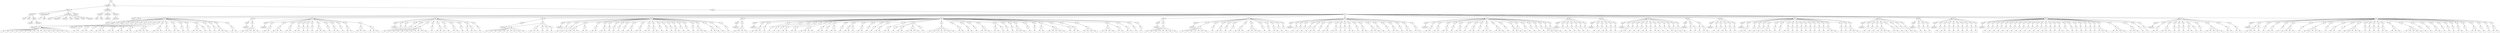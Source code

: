 digraph Tree {
	"t0" [label = "TEI"];
	"t1" [label = "teiHeader"];
	"t2" [label = "fileDesc"];
	"t3" [label = "titleStmt"];
	"t4" [label = "title"];
	"t5" [label = "title"];
	"t6" [label = "author"];
	"t7" [label = "surname"];
	"t8" [label = "forename"];
	"t9" [label = "publicationStmt"];
	"t10" [label = "p"];
	"t11" [label = "idno"];
	"t12" [label = "sourceDesc"];
	"t13" [label = "genre"];
	"t14" [label = "inspiration"];
	"t15" [label = "structure"];
	"t16" [label = "type"];
	"t17" [label = "periode"];
	"t18" [label = "taille"];
	"t19" [label = "permalien"];
	"t20" [label = "edStmt"];
	"t21" [label = "profileDesc"];
	"t22" [label = "creation"];
	"t23" [label = "date"];
	"t24" [label = "date"];
	"t25" [label = "langUsage"];
	"t26" [label = "language"];
	"t27" [label = "textClass"];
	"t28" [label = "keywords"];
	"t29" [label = "term"];
	"t30" [label = "text"];
	"t31" [label = "body"];
	"t32" [label = "div1"];
	"t33" [label = "head"];
	"t34" [label = "div2"];
	"t35" [label = "head"];
	"t36" [label = "listPerson"];
	"t37" [label = "sp"];
	"t38" [label = "p"];
	"t39" [label = "s"];
	"t40" [label = "s"];
	"t41" [label = "s"];
	"t42" [label = "s"];
	"t43" [label = "s"];
	"t44" [label = "s"];
	"t45" [label = "s"];
	"t46" [label = "s"];
	"t47" [label = "s"];
	"t48" [label = "s"];
	"t49" [label = "s"];
	"t50" [label = "s"];
	"t51" [label = "s"];
	"t52" [label = "s"];
	"t53" [label = "s"];
	"t54" [label = "s"];
	"t55" [label = "div2"];
	"t56" [label = "head"];
	"t57" [label = "listPerson"];
	"t58" [label = "sp"];
	"t59" [label = "p"];
	"t60" [label = "s"];
	"t61" [label = "s"];
	"t62" [label = "sp"];
	"t63" [label = "p"];
	"t64" [label = "s"];
	"t65" [label = "s"];
	"t66" [label = "sp"];
	"t67" [label = "p"];
	"t68" [label = "s"];
	"t69" [label = "sp"];
	"t70" [label = "p"];
	"t71" [label = "s"];
	"t72" [label = "s"];
	"t73" [label = "s"];
	"t74" [label = "sp"];
	"t75" [label = "p"];
	"t76" [label = "s"];
	"t77" [label = "s"];
	"t78" [label = "sp"];
	"t79" [label = "p"];
	"t80" [label = "s"];
	"t81" [label = "s"];
	"t82" [label = "sp"];
	"t83" [label = "p"];
	"t84" [label = "s"];
	"t85" [label = "s"];
	"t86" [label = "sp"];
	"t87" [label = "p"];
	"t88" [label = "s"];
	"t89" [label = "s"];
	"t90" [label = "s"];
	"t91" [label = "s"];
	"t92" [label = "sp"];
	"t93" [label = "p"];
	"t94" [label = "s"];
	"t95" [label = "s"];
	"t96" [label = "s"];
	"t97" [label = "sp"];
	"t98" [label = "p"];
	"t99" [label = "s"];
	"t100" [label = "s"];
	"t101" [label = "sp"];
	"t102" [label = "p"];
	"t103" [label = "s"];
	"t104" [label = "s"];
	"t105" [label = "sp"];
	"t106" [label = "p"];
	"t107" [label = "s"];
	"t108" [label = "sp"];
	"t109" [label = "p"];
	"t110" [label = "s"];
	"t111" [label = "sp"];
	"t112" [label = "p"];
	"t113" [label = "s"];
	"t114" [label = "s"];
	"t115" [label = "s"];
	"t116" [label = "p"];
	"t117" [label = "s"];
	"t118" [label = "sp"];
	"t119" [label = "p"];
	"t120" [label = "s"];
	"t121" [label = "sp"];
	"t122" [label = "p"];
	"t123" [label = "s"];
	"t124" [label = "sp"];
	"t125" [label = "p"];
	"t126" [label = "s"];
	"t127" [label = "s"];
	"t128" [label = "s"];
	"t129" [label = "sp"];
	"t130" [label = "p"];
	"t131" [label = "s"];
	"t132" [label = "s"];
	"t133" [label = "div2"];
	"t134" [label = "head"];
	"t135" [label = "listPerson"];
	"t136" [label = "sp"];
	"t137" [label = "p"];
	"t138" [label = "s"];
	"t139" [label = "s"];
	"t140" [label = "s"];
	"t141" [label = "s"];
	"t142" [label = "s"];
	"t143" [label = "div2"];
	"t144" [label = "head"];
	"t145" [label = "listPerson"];
	"t146" [label = "sp"];
	"t147" [label = "p"];
	"t148" [label = "s"];
	"t149" [label = "s"];
	"t150" [label = "sp"];
	"t151" [label = "p"];
	"t152" [label = "s"];
	"t153" [label = "s"];
	"t154" [label = "s"];
	"t155" [label = "sp"];
	"t156" [label = "p"];
	"t157" [label = "s"];
	"t158" [label = "s"];
	"t159" [label = "sp"];
	"t160" [label = "p"];
	"t161" [label = "s"];
	"t162" [label = "s"];
	"t163" [label = "sp"];
	"t164" [label = "p"];
	"t165" [label = "s"];
	"t166" [label = "sp"];
	"t167" [label = "p"];
	"t168" [label = "s"];
	"t169" [label = "sp"];
	"t170" [label = "p"];
	"t171" [label = "s"];
	"t172" [label = "sp"];
	"t173" [label = "p"];
	"t174" [label = "s"];
	"t175" [label = "s"];
	"t176" [label = "s"];
	"t177" [label = "sp"];
	"t178" [label = "p"];
	"t179" [label = "s"];
	"t180" [label = "sp"];
	"t181" [label = "p"];
	"t182" [label = "s"];
	"t183" [label = "s"];
	"t184" [label = "sp"];
	"t185" [label = "p"];
	"t186" [label = "s"];
	"t187" [label = "sp"];
	"t188" [label = "p"];
	"t189" [label = "s"];
	"t190" [label = "s"];
	"t191" [label = "sp"];
	"t192" [label = "p"];
	"t193" [label = "s"];
	"t194" [label = "s"];
	"t195" [label = "s"];
	"t196" [label = "p"];
	"t197" [label = "s"];
	"t198" [label = "s"];
	"t199" [label = "s"];
	"t200" [label = "div2"];
	"t201" [label = "head"];
	"t202" [label = "listPerson"];
	"t203" [label = "sp"];
	"t204" [label = "p"];
	"t205" [label = "s"];
	"t206" [label = "sp"];
	"t207" [label = "p"];
	"t208" [label = "s"];
	"t209" [label = "sp"];
	"t210" [label = "p"];
	"t211" [label = "s"];
	"t212" [label = "sp"];
	"t213" [label = "p"];
	"t214" [label = "s"];
	"t215" [label = "sp"];
	"t216" [label = "p"];
	"t217" [label = "s"];
	"t218" [label = "s"];
	"t219" [label = "s"];
	"t220" [label = "s"];
	"t221" [label = "s"];
	"t222" [label = "s"];
	"t223" [label = "s"];
	"t224" [label = "sp"];
	"t225" [label = "p"];
	"t226" [label = "s"];
	"t227" [label = "sp"];
	"t228" [label = "p"];
	"t229" [label = "s"];
	"t230" [label = "s"];
	"t231" [label = "s"];
	"t232" [label = "sp"];
	"t233" [label = "p"];
	"t234" [label = "s"];
	"t235" [label = "sp"];
	"t236" [label = "p"];
	"t237" [label = "s"];
	"t238" [label = "s"];
	"t239" [label = "sp"];
	"t240" [label = "p"];
	"t241" [label = "s"];
	"t242" [label = "sp"];
	"t243" [label = "p"];
	"t244" [label = "s"];
	"t245" [label = "p"];
	"t246" [label = "s"];
	"t247" [label = "s"];
	"t248" [label = "sp"];
	"t249" [label = "p"];
	"t250" [label = "s"];
	"t251" [label = "div2"];
	"t252" [label = "head"];
	"t253" [label = "listPerson"];
	"t254" [label = "sp"];
	"t255" [label = "p"];
	"t256" [label = "s"];
	"t257" [label = "s"];
	"t258" [label = "s"];
	"t259" [label = "s"];
	"t260" [label = "s"];
	"t261" [label = "s"];
	"t262" [label = "s"];
	"t263" [label = "s"];
	"t264" [label = "s"];
	"t265" [label = "s"];
	"t266" [label = "p"];
	"t267" [label = "s"];
	"t268" [label = "s"];
	"t269" [label = "s"];
	"t270" [label = "p"];
	"t271" [label = "s"];
	"t272" [label = "p"];
	"t273" [label = "s"];
	"t274" [label = "p"];
	"t275" [label = "s"];
	"t276" [label = "div2"];
	"t277" [label = "head"];
	"t278" [label = "listPerson"];
	"t279" [label = "sp"];
	"t280" [label = "p"];
	"t281" [label = "s"];
	"t282" [label = "sp"];
	"t283" [label = "p"];
	"t284" [label = "s"];
	"t285" [label = "sp"];
	"t286" [label = "p"];
	"t287" [label = "s"];
	"t288" [label = "s"];
	"t289" [label = "s"];
	"t290" [label = "s"];
	"t291" [label = "p"];
	"t292" [label = "s"];
	"t293" [label = "s"];
	"t294" [label = "sp"];
	"t295" [label = "p"];
	"t296" [label = "s"];
	"t297" [label = "s"];
	"t298" [label = "sp"];
	"t299" [label = "p"];
	"t300" [label = "s"];
	"t301" [label = "s"];
	"t302" [label = "sp"];
	"t303" [label = "p"];
	"t304" [label = "s"];
	"t305" [label = "sp"];
	"t306" [label = "p"];
	"t307" [label = "s"];
	"t308" [label = "sp"];
	"t309" [label = "p"];
	"t310" [label = "s"];
	"t311" [label = "sp"];
	"t312" [label = "p"];
	"t313" [label = "s"];
	"t314" [label = "sp"];
	"t315" [label = "p"];
	"t316" [label = "s"];
	"t317" [label = "s"];
	"t318" [label = "sp"];
	"t319" [label = "p"];
	"t320" [label = "s"];
	"t321" [label = "s"];
	"t322" [label = "sp"];
	"t323" [label = "p"];
	"t324" [label = "s"];
	"t325" [label = "s"];
	"t326" [label = "sp"];
	"t327" [label = "p"];
	"t328" [label = "s"];
	"t329" [label = "s"];
	"t330" [label = "sp"];
	"t331" [label = "p"];
	"t332" [label = "s"];
	"t333" [label = "sp"];
	"t334" [label = "p"];
	"t335" [label = "s"];
	"t336" [label = "sp"];
	"t337" [label = "p"];
	"t338" [label = "s"];
	"t339" [label = "sp"];
	"t340" [label = "p"];
	"t341" [label = "s"];
	"t342" [label = "s"];
	"t343" [label = "sp"];
	"t344" [label = "p"];
	"t345" [label = "s"];
	"t346" [label = "sp"];
	"t347" [label = "p"];
	"t348" [label = "s"];
	"t349" [label = "sp"];
	"t350" [label = "p"];
	"t351" [label = "s"];
	"t352" [label = "sp"];
	"t353" [label = "p"];
	"t354" [label = "s"];
	"t355" [label = "s"];
	"t356" [label = "s"];
	"t357" [label = "sp"];
	"t358" [label = "p"];
	"t359" [label = "s"];
	"t360" [label = "s"];
	"t361" [label = "s"];
	"t362" [label = "sp"];
	"t363" [label = "p"];
	"t364" [label = "s"];
	"t365" [label = "sp"];
	"t366" [label = "p"];
	"t367" [label = "s"];
	"t368" [label = "div2"];
	"t369" [label = "head"];
	"t370" [label = "listPerson"];
	"t371" [label = "sp"];
	"t372" [label = "p"];
	"t373" [label = "s"];
	"t374" [label = "s"];
	"t375" [label = "s"];
	"t376" [label = "s"];
	"t377" [label = "div2"];
	"t378" [label = "head"];
	"t379" [label = "listPerson"];
	"t380" [label = "sp"];
	"t381" [label = "p"];
	"t382" [label = "s"];
	"t383" [label = "s"];
	"t384" [label = "s"];
	"t385" [label = "sp"];
	"t386" [label = "p"];
	"t387" [label = "s"];
	"t388" [label = "sp"];
	"t389" [label = "p"];
	"t390" [label = "s"];
	"t391" [label = "sp"];
	"t392" [label = "p"];
	"t393" [label = "s"];
	"t394" [label = "sp"];
	"t395" [label = "p"];
	"t396" [label = "s"];
	"t397" [label = "sp"];
	"t398" [label = "p"];
	"t399" [label = "s"];
	"t400" [label = "s"];
	"t401" [label = "sp"];
	"t402" [label = "p"];
	"t403" [label = "s"];
	"t404" [label = "s"];
	"t405" [label = "sp"];
	"t406" [label = "p"];
	"t407" [label = "s"];
	"t408" [label = "s"];
	"t409" [label = "s"];
	"t410" [label = "s"];
	"t411" [label = "sp"];
	"t412" [label = "p"];
	"t413" [label = "s"];
	"t414" [label = "s"];
	"t415" [label = "sp"];
	"t416" [label = "p"];
	"t417" [label = "s"];
	"t418" [label = "p"];
	"t419" [label = "s"];
	"t420" [label = "s"];
	"t421" [label = "sp"];
	"t422" [label = "p"];
	"t423" [label = "s"];
	"t424" [label = "sp"];
	"t425" [label = "p"];
	"t426" [label = "s"];
	"t427" [label = "s"];
	"t428" [label = "p"];
	"t429" [label = "s"];
	"t430" [label = "sp"];
	"t431" [label = "p"];
	"t432" [label = "s"];
	"t433" [label = "s"];
	"t434" [label = "sp"];
	"t435" [label = "p"];
	"t436" [label = "s"];
	"t437" [label = "sp"];
	"t438" [label = "p"];
	"t439" [label = "s"];
	"t440" [label = "sp"];
	"t441" [label = "p"];
	"t442" [label = "s"];
	"t443" [label = "s"];
	"t444" [label = "sp"];
	"t445" [label = "p"];
	"t446" [label = "s"];
	"t447" [label = "s"];
	"t448" [label = "sp"];
	"t449" [label = "p"];
	"t450" [label = "s"];
	"t451" [label = "p"];
	"t452" [label = "s"];
	"t453" [label = "s"];
	"t454" [label = "p"];
	"t455" [label = "s"];
	"t456" [label = "s"];
	"t457" [label = "s"];
	"t458" [label = "s"];
	"t459" [label = "p"];
	"t460" [label = "s"];
	"t461" [label = "sp"];
	"t462" [label = "p"];
	"t463" [label = "s"];
	"t464" [label = "s"];
	"t465" [label = "s"];
	"t466" [label = "s"];
	"t467" [label = "s"];
	"t468" [label = "s"];
	"t469" [label = "s"];
	"t470" [label = "sp"];
	"t471" [label = "p"];
	"t472" [label = "s"];
	"t473" [label = "s"];
	"t474" [label = "sp"];
	"t475" [label = "p"];
	"t476" [label = "s"];
	"t477" [label = "s"];
	"t478" [label = "sp"];
	"t479" [label = "p"];
	"t480" [label = "s"];
	"t481" [label = "sp"];
	"t482" [label = "p"];
	"t483" [label = "s"];
	"t484" [label = "s"];
	"t485" [label = "s"];
	"t486" [label = "sp"];
	"t487" [label = "p"];
	"t488" [label = "s"];
	"t489" [label = "s"];
	"t490" [label = "p"];
	"t491" [label = "s"];
	"t492" [label = "sp"];
	"t493" [label = "p"];
	"t494" [label = "s"];
	"t495" [label = "sp"];
	"t496" [label = "p"];
	"t497" [label = "s"];
	"t498" [label = "sp"];
	"t499" [label = "p"];
	"t500" [label = "s"];
	"t501" [label = "s"];
	"t502" [label = "s"];
	"t503" [label = "sp"];
	"t504" [label = "p"];
	"t505" [label = "s"];
	"t506" [label = "sp"];
	"t507" [label = "p"];
	"t508" [label = "s"];
	"t509" [label = "sp"];
	"t510" [label = "p"];
	"t511" [label = "s"];
	"t512" [label = "s"];
	"t513" [label = "p"];
	"t514" [label = "s"];
	"t515" [label = "s"];
	"t516" [label = "s"];
	"t517" [label = "s"];
	"t518" [label = "s"];
	"t519" [label = "sp"];
	"t520" [label = "p"];
	"t521" [label = "s"];
	"t522" [label = "sp"];
	"t523" [label = "p"];
	"t524" [label = "s"];
	"t525" [label = "s"];
	"t526" [label = "sp"];
	"t527" [label = "p"];
	"t528" [label = "s"];
	"t529" [label = "s"];
	"t530" [label = "s"];
	"t531" [label = "s"];
	"t532" [label = "sp"];
	"t533" [label = "p"];
	"t534" [label = "s"];
	"t535" [label = "s"];
	"t536" [label = "s"];
	"t537" [label = "s"];
	"t538" [label = "p"];
	"t539" [label = "s"];
	"t540" [label = "s"];
	"t541" [label = "sp"];
	"t542" [label = "p"];
	"t543" [label = "s"];
	"t544" [label = "s"];
	"t545" [label = "sp"];
	"t546" [label = "p"];
	"t547" [label = "s"];
	"t548" [label = "sp"];
	"t549" [label = "p"];
	"t550" [label = "s"];
	"t551" [label = "div2"];
	"t552" [label = "head"];
	"t553" [label = "listPerson"];
	"t554" [label = "sp"];
	"t555" [label = "p"];
	"t556" [label = "s"];
	"t557" [label = "s"];
	"t558" [label = "s"];
	"t559" [label = "s"];
	"t560" [label = "s"];
	"t561" [label = "s"];
	"t562" [label = "s"];
	"t563" [label = "s"];
	"t564" [label = "div2"];
	"t565" [label = "head"];
	"t566" [label = "listPerson"];
	"t567" [label = "sp"];
	"t568" [label = "p"];
	"t569" [label = "s"];
	"t570" [label = "s"];
	"t571" [label = "s"];
	"t572" [label = "s"];
	"t573" [label = "s"];
	"t574" [label = "s"];
	"t575" [label = "s"];
	"t576" [label = "sp"];
	"t577" [label = "p"];
	"t578" [label = "s"];
	"t579" [label = "sp"];
	"t580" [label = "p"];
	"t581" [label = "s"];
	"t582" [label = "s"];
	"t583" [label = "sp"];
	"t584" [label = "p"];
	"t585" [label = "s"];
	"t586" [label = "sp"];
	"t587" [label = "p"];
	"t588" [label = "s"];
	"t589" [label = "sp"];
	"t590" [label = "p"];
	"t591" [label = "s"];
	"t592" [label = "s"];
	"t593" [label = "s"];
	"t594" [label = "sp"];
	"t595" [label = "p"];
	"t596" [label = "s"];
	"t597" [label = "s"];
	"t598" [label = "s"];
	"t599" [label = "s"];
	"t600" [label = "sp"];
	"t601" [label = "p"];
	"t602" [label = "s"];
	"t603" [label = "sp"];
	"t604" [label = "p"];
	"t605" [label = "s"];
	"t606" [label = "sp"];
	"t607" [label = "p"];
	"t608" [label = "s"];
	"t609" [label = "s"];
	"t610" [label = "sp"];
	"t611" [label = "p"];
	"t612" [label = "s"];
	"t613" [label = "sp"];
	"t614" [label = "p"];
	"t615" [label = "s"];
	"t616" [label = "div2"];
	"t617" [label = "head"];
	"t618" [label = "listPerson"];
	"t619" [label = "sp"];
	"t620" [label = "p"];
	"t621" [label = "s"];
	"t622" [label = "sp"];
	"t623" [label = "p"];
	"t624" [label = "s"];
	"t625" [label = "sp"];
	"t626" [label = "p"];
	"t627" [label = "s"];
	"t628" [label = "sp"];
	"t629" [label = "p"];
	"t630" [label = "s"];
	"t631" [label = "sp"];
	"t632" [label = "p"];
	"t633" [label = "s"];
	"t634" [label = "s"];
	"t635" [label = "sp"];
	"t636" [label = "p"];
	"t637" [label = "s"];
	"t638" [label = "sp"];
	"t639" [label = "p"];
	"t640" [label = "s"];
	"t641" [label = "s"];
	"t642" [label = "sp"];
	"t643" [label = "p"];
	"t644" [label = "s"];
	"t645" [label = "s"];
	"t646" [label = "sp"];
	"t647" [label = "p"];
	"t648" [label = "s"];
	"t649" [label = "sp"];
	"t650" [label = "p"];
	"t651" [label = "s"];
	"t652" [label = "sp"];
	"t653" [label = "p"];
	"t654" [label = "s"];
	"t655" [label = "s"];
	"t656" [label = "sp"];
	"t657" [label = "p"];
	"t658" [label = "s"];
	"t659" [label = "sp"];
	"t660" [label = "p"];
	"t661" [label = "s"];
	"t662" [label = "s"];
	"t663" [label = "sp"];
	"t664" [label = "p"];
	"t665" [label = "s"];
	"t666" [label = "s"];
	"t667" [label = "s"];
	"t668" [label = "sp"];
	"t669" [label = "p"];
	"t670" [label = "s"];
	"t671" [label = "sp"];
	"t672" [label = "p"];
	"t673" [label = "s"];
	"t674" [label = "sp"];
	"t675" [label = "p"];
	"t676" [label = "s"];
	"t677" [label = "s"];
	"t678" [label = "sp"];
	"t679" [label = "p"];
	"t680" [label = "s"];
	"t681" [label = "sp"];
	"t682" [label = "p"];
	"t683" [label = "s"];
	"t684" [label = "s"];
	"t685" [label = "sp"];
	"t686" [label = "p"];
	"t687" [label = "s"];
	"t688" [label = "s"];
	"t689" [label = "div2"];
	"t690" [label = "head"];
	"t691" [label = "listPerson"];
	"t692" [label = "sp"];
	"t693" [label = "p"];
	"t694" [label = "s"];
	"t695" [label = "s"];
	"t696" [label = "sp"];
	"t697" [label = "p"];
	"t698" [label = "s"];
	"t699" [label = "s"];
	"t700" [label = "sp"];
	"t701" [label = "p"];
	"t702" [label = "s"];
	"t703" [label = "s"];
	"t704" [label = "sp"];
	"t705" [label = "p"];
	"t706" [label = "s"];
	"t707" [label = "sp"];
	"t708" [label = "p"];
	"t709" [label = "s"];
	"t710" [label = "s"];
	"t711" [label = "sp"];
	"t712" [label = "p"];
	"t713" [label = "s"];
	"t714" [label = "sp"];
	"t715" [label = "p"];
	"t716" [label = "s"];
	"t717" [label = "s"];
	"t718" [label = "sp"];
	"t719" [label = "p"];
	"t720" [label = "s"];
	"t721" [label = "sp"];
	"t722" [label = "p"];
	"t723" [label = "s"];
	"t724" [label = "s"];
	"t725" [label = "s"];
	"t726" [label = "sp"];
	"t727" [label = "p"];
	"t728" [label = "s"];
	"t729" [label = "s"];
	"t730" [label = "s"];
	"t731" [label = "sp"];
	"t732" [label = "p"];
	"t733" [label = "s"];
	"t734" [label = "sp"];
	"t735" [label = "p"];
	"t736" [label = "s"];
	"t737" [label = "s"];
	"t738" [label = "s"];
	"t739" [label = "sp"];
	"t740" [label = "p"];
	"t741" [label = "s"];
	"t742" [label = "sp"];
	"t743" [label = "p"];
	"t744" [label = "s"];
	"t745" [label = "sp"];
	"t746" [label = "p"];
	"t747" [label = "s"];
	"t748" [label = "sp"];
	"t749" [label = "p"];
	"t750" [label = "s"];
	"t751" [label = "sp"];
	"t752" [label = "p"];
	"t753" [label = "s"];
	"t754" [label = "sp"];
	"t755" [label = "p"];
	"t756" [label = "s"];
	"t757" [label = "s"];
	"t758" [label = "s"];
	"t759" [label = "sp"];
	"t760" [label = "p"];
	"t761" [label = "s"];
	"t762" [label = "div2"];
	"t763" [label = "head"];
	"t764" [label = "listPerson"];
	"t765" [label = "sp"];
	"t766" [label = "p"];
	"t767" [label = "s"];
	"t768" [label = "sp"];
	"t769" [label = "p"];
	"t770" [label = "s"];
	"t771" [label = "sp"];
	"t772" [label = "p"];
	"t773" [label = "s"];
	"t774" [label = "sp"];
	"t775" [label = "p"];
	"t776" [label = "s"];
	"t777" [label = "sp"];
	"t778" [label = "p"];
	"t779" [label = "s"];
	"t780" [label = "sp"];
	"t781" [label = "p"];
	"t782" [label = "s"];
	"t783" [label = "div2"];
	"t784" [label = "head"];
	"t785" [label = "listPerson"];
	"t786" [label = "sp"];
	"t787" [label = "p"];
	"t788" [label = "s"];
	"t789" [label = "sp"];
	"t790" [label = "p"];
	"t791" [label = "s"];
	"t792" [label = "sp"];
	"t793" [label = "p"];
	"t794" [label = "s"];
	"t795" [label = "s"];
	"t796" [label = "sp"];
	"t797" [label = "p"];
	"t798" [label = "s"];
	"t799" [label = "sp"];
	"t800" [label = "p"];
	"t801" [label = "s"];
	"t802" [label = "div2"];
	"t803" [label = "head"];
	"t804" [label = "listPerson"];
	"t805" [label = "sp"];
	"t806" [label = "p"];
	"t807" [label = "s"];
	"t808" [label = "s"];
	"t809" [label = "sp"];
	"t810" [label = "p"];
	"t811" [label = "s"];
	"t812" [label = "sp"];
	"t813" [label = "p"];
	"t814" [label = "s"];
	"t815" [label = "sp"];
	"t816" [label = "p"];
	"t817" [label = "s"];
	"t818" [label = "sp"];
	"t819" [label = "p"];
	"t820" [label = "s"];
	"t821" [label = "s"];
	"t822" [label = "sp"];
	"t823" [label = "p"];
	"t824" [label = "s"];
	"t825" [label = "sp"];
	"t826" [label = "p"];
	"t827" [label = "s"];
	"t828" [label = "s"];
	"t829" [label = "sp"];
	"t830" [label = "p"];
	"t831" [label = "s"];
	"t832" [label = "sp"];
	"t833" [label = "p"];
	"t834" [label = "s"];
	"t835" [label = "sp"];
	"t836" [label = "p"];
	"t837" [label = "s"];
	"t838" [label = "s"];
	"t839" [label = "sp"];
	"t840" [label = "p"];
	"t841" [label = "s"];
	"t842" [label = "sp"];
	"t843" [label = "p"];
	"t844" [label = "s"];
	"t845" [label = "div2"];
	"t846" [label = "head"];
	"t847" [label = "listPerson"];
	"t848" [label = "sp"];
	"t849" [label = "p"];
	"t850" [label = "s"];
	"t851" [label = "p"];
	"t852" [label = "s"];
	"t853" [label = "sp"];
	"t854" [label = "p"];
	"t855" [label = "s"];
	"t856" [label = "p"];
	"t857" [label = "s"];
	"t858" [label = "s"];
	"t859" [label = "div2"];
	"t860" [label = "head"];
	"t861" [label = "listPerson"];
	"t862" [label = "sp"];
	"t863" [label = "p"];
	"t864" [label = "s"];
	"t865" [label = "sp"];
	"t866" [label = "p"];
	"t867" [label = "s"];
	"t868" [label = "sp"];
	"t869" [label = "p"];
	"t870" [label = "s"];
	"t871" [label = "s"];
	"t872" [label = "sp"];
	"t873" [label = "p"];
	"t874" [label = "s"];
	"t875" [label = "sp"];
	"t876" [label = "p"];
	"t877" [label = "s"];
	"t878" [label = "div2"];
	"t879" [label = "head"];
	"t880" [label = "listPerson"];
	"t881" [label = "sp"];
	"t882" [label = "p"];
	"t883" [label = "s"];
	"t884" [label = "s"];
	"t885" [label = "sp"];
	"t886" [label = "p"];
	"t887" [label = "s"];
	"t888" [label = "sp"];
	"t889" [label = "p"];
	"t890" [label = "s"];
	"t891" [label = "sp"];
	"t892" [label = "p"];
	"t893" [label = "s"];
	"t894" [label = "sp"];
	"t895" [label = "p"];
	"t896" [label = "s"];
	"t897" [label = "s"];
	"t898" [label = "s"];
	"t899" [label = "sp"];
	"t900" [label = "p"];
	"t901" [label = "s"];
	"t902" [label = "sp"];
	"t903" [label = "p"];
	"t904" [label = "s"];
	"t905" [label = "sp"];
	"t906" [label = "p"];
	"t907" [label = "s"];
	"t908" [label = "s"];
	"t909" [label = "sp"];
	"t910" [label = "p"];
	"t911" [label = "s"];
	"t912" [label = "sp"];
	"t913" [label = "p"];
	"t914" [label = "s"];
	"t915" [label = "sp"];
	"t916" [label = "p"];
	"t917" [label = "s"];
	"t918" [label = "sp"];
	"t919" [label = "p"];
	"t920" [label = "s"];
	"t921" [label = "sp"];
	"t922" [label = "p"];
	"t923" [label = "s"];
	"t924" [label = "sp"];
	"t925" [label = "p"];
	"t926" [label = "s"];
	"t927" [label = "sp"];
	"t928" [label = "p"];
	"t929" [label = "s"];
	"t930" [label = "sp"];
	"t931" [label = "p"];
	"t932" [label = "s"];
	"t933" [label = "sp"];
	"t934" [label = "p"];
	"t935" [label = "s"];
	"t936" [label = "s"];
	"t937" [label = "s"];
	"t938" [label = "sp"];
	"t939" [label = "p"];
	"t940" [label = "s"];
	"t941" [label = "sp"];
	"t942" [label = "p"];
	"t943" [label = "s"];
	"t944" [label = "sp"];
	"t945" [label = "p"];
	"t946" [label = "s"];
	"t947" [label = "s"];
	"t948" [label = "s"];
	"t949" [label = "div2"];
	"t950" [label = "head"];
	"t951" [label = "listPerson"];
	"t952" [label = "sp"];
	"t953" [label = "p"];
	"t954" [label = "s"];
	"t955" [label = "sp"];
	"t956" [label = "p"];
	"t957" [label = "s"];
	"t958" [label = "sp"];
	"t959" [label = "p"];
	"t960" [label = "s"];
	"t961" [label = "sp"];
	"t962" [label = "p"];
	"t963" [label = "s"];
	"t964" [label = "s"];
	"t965" [label = "s"];
	"t966" [label = "s"];
	"t967" [label = "sp"];
	"t968" [label = "p"];
	"t969" [label = "s"];
	"t970" [label = "s"];
	"t971" [label = "sp"];
	"t972" [label = "p"];
	"t973" [label = "s"];
	"t974" [label = "sp"];
	"t975" [label = "p"];
	"t976" [label = "s"];
	"t977" [label = "sp"];
	"t978" [label = "p"];
	"t979" [label = "s"];
	"t980" [label = "s"];
	"t981" [label = "div2"];
	"t982" [label = "head"];
	"t983" [label = "listPerson"];
	"t984" [label = "sp"];
	"t985" [label = "p"];
	"t986" [label = "s"];
	"t987" [label = "sp"];
	"t988" [label = "p"];
	"t989" [label = "s"];
	"t990" [label = "sp"];
	"t991" [label = "p"];
	"t992" [label = "s"];
	"t993" [label = "div2"];
	"t994" [label = "head"];
	"t995" [label = "listPerson"];
	"t996" [label = "sp"];
	"t997" [label = "p"];
	"t998" [label = "s"];
	"t999" [label = "sp"];
	"t1000" [label = "p"];
	"t1001" [label = "s"];
	"t1002" [label = "s"];
	"t1003" [label = "sp"];
	"t1004" [label = "p"];
	"t1005" [label = "s"];
	"t1006" [label = "sp"];
	"t1007" [label = "p"];
	"t1008" [label = "s"];
	"t1009" [label = "sp"];
	"t1010" [label = "p"];
	"t1011" [label = "s"];
	"t1012" [label = "sp"];
	"t1013" [label = "p"];
	"t1014" [label = "s"];
	"t1015" [label = "sp"];
	"t1016" [label = "p"];
	"t1017" [label = "s"];
	"t1018" [label = "sp"];
	"t1019" [label = "p"];
	"t1020" [label = "s"];
	"t1021" [label = "sp"];
	"t1022" [label = "p"];
	"t1023" [label = "s"];
	"t1024" [label = "div2"];
	"t1025" [label = "head"];
	"t1026" [label = "listPerson"];
	"t1027" [label = "sp"];
	"t1028" [label = "p"];
	"t1029" [label = "s"];
	"t1030" [label = "sp"];
	"t1031" [label = "p"];
	"t1032" [label = "s"];
	"t1033" [label = "sp"];
	"t1034" [label = "p"];
	"t1035" [label = "s"];
	"t1036" [label = "sp"];
	"t1037" [label = "p"];
	"t1038" [label = "s"];
	"t1039" [label = "sp"];
	"t1040" [label = "p"];
	"t1041" [label = "s"];
	"t1042" [label = "sp"];
	"t1043" [label = "p"];
	"t1044" [label = "s"];
	"t1045" [label = "sp"];
	"t1046" [label = "p"];
	"t1047" [label = "s"];
	"t1048" [label = "sp"];
	"t1049" [label = "p"];
	"t1050" [label = "s"];
	"t1051" [label = "sp"];
	"t1052" [label = "p"];
	"t1053" [label = "s"];
	"t1054" [label = "sp"];
	"t1055" [label = "p"];
	"t1056" [label = "s"];
	"t1057" [label = "sp"];
	"t1058" [label = "p"];
	"t1059" [label = "s"];
	"t1060" [label = "sp"];
	"t1061" [label = "p"];
	"t1062" [label = "s"];
	"t1063" [label = "sp"];
	"t1064" [label = "p"];
	"t1065" [label = "s"];
	"t1066" [label = "sp"];
	"t1067" [label = "p"];
	"t1068" [label = "s"];
	"t1069" [label = "s"];
	"t1070" [label = "sp"];
	"t1071" [label = "p"];
	"t1072" [label = "s"];
	"t1073" [label = "sp"];
	"t1074" [label = "p"];
	"t1075" [label = "s"];
	"t1076" [label = "sp"];
	"t1077" [label = "p"];
	"t1078" [label = "s"];
	"t1079" [label = "s"];
	"t1080" [label = "sp"];
	"t1081" [label = "p"];
	"t1082" [label = "s"];
	"t1083" [label = "sp"];
	"t1084" [label = "p"];
	"t1085" [label = "s"];
	"t1086" [label = "sp"];
	"t1087" [label = "p"];
	"t1088" [label = "s"];
	"t1089" [label = "sp"];
	"t1090" [label = "p"];
	"t1091" [label = "s"];
	"t1092" [label = "sp"];
	"t1093" [label = "p"];
	"t1094" [label = "s"];
	"t1095" [label = "sp"];
	"t1096" [label = "p"];
	"t1097" [label = "s"];
	"t1098" [label = "sp"];
	"t1099" [label = "p"];
	"t1100" [label = "s"];
	"t1101" [label = "sp"];
	"t1102" [label = "p"];
	"t1103" [label = "s"];
	"t1104" [label = "s"];
	"t1105" [label = "s"];
	"t1106" [label = "sp"];
	"t1107" [label = "p"];
	"t1108" [label = "s"];
	"t1109" [label = "s"];
	"t1110" [label = "s"];
	"t1111" [label = "s"];
	"t1112" [label = "sp"];
	"t1113" [label = "p"];
	"t1114" [label = "s"];
	"t1115" [label = "s"];
	"t1116" [label = "s"];
	"t1117" [label = "sp"];
	"t1118" [label = "p"];
	"t1119" [label = "s"];
	"t1120" [label = "sp"];
	"t1121" [label = "p"];
	"t1122" [label = "s"];
	"t1123" [label = "div2"];
	"t1124" [label = "head"];
	"t1125" [label = "listPerson"];
	"t1126" [label = "sp"];
	"t1127" [label = "p"];
	"t1128" [label = "s"];
	"t1129" [label = "s"];
	"t1130" [label = "sp"];
	"t1131" [label = "p"];
	"t1132" [label = "s"];
	"t1133" [label = "s"];
	"t1134" [label = "s"];
	"t1135" [label = "sp"];
	"t1136" [label = "p"];
	"t1137" [label = "s"];
	"t1138" [label = "sp"];
	"t1139" [label = "p"];
	"t1140" [label = "s"];
	"t1141" [label = "sp"];
	"t1142" [label = "p"];
	"t1143" [label = "s"];
	"t1144" [label = "sp"];
	"t1145" [label = "p"];
	"t1146" [label = "s"];
	"t1147" [label = "s"];
	"t1148" [label = "p"];
	"t1149" [label = "s"];
	"t1150" [label = "sp"];
	"t1151" [label = "p"];
	"t1152" [label = "s"];
	"t1153" [label = "sp"];
	"t1154" [label = "p"];
	"t1155" [label = "s"];
	"t1156" [label = "s"];
	"t1157" [label = "s"];
	"t1158" [label = "s"];
	"t1159" [label = "s"];
	"t1160" [label = "sp"];
	"t1161" [label = "p"];
	"t1162" [label = "s"];
	"t1163" [label = "s"];
	"t1164" [label = "sp"];
	"t1165" [label = "p"];
	"t1166" [label = "s"];
	"t1167" [label = "s"];
	"t1168" [label = "div2"];
	"t1169" [label = "head"];
	"t1170" [label = "listPerson"];
	"t1171" [label = "sp"];
	"t1172" [label = "p"];
	"t1173" [label = "s"];
	"t1174" [label = "s"];
	"t1175" [label = "s"];
	"t1176" [label = "p"];
	"t1177" [label = "s"];
	"t1178" [label = "sp"];
	"t1179" [label = "p"];
	"t1180" [label = "s"];
	"t1181" [label = "sp"];
	"t1182" [label = "p"];
	"t1183" [label = "s"];
	"t1184" [label = "s"];
	"t1185" [label = "sp"];
	"t1186" [label = "p"];
	"t1187" [label = "s"];
	"t1188" [label = "sp"];
	"t1189" [label = "p"];
	"t1190" [label = "s"];
	"t1191" [label = "s"];
	"t1192" [label = "s"];
	"t1193" [label = "s"];
	"t1194" [label = "sp"];
	"t1195" [label = "p"];
	"t1196" [label = "s"];
	"t1197" [label = "sp"];
	"t1198" [label = "p"];
	"t1199" [label = "s"];
	"t1200" [label = "s"];
	"t1201" [label = "s"];
	"t1202" [label = "s"];
	"t1203" [label = "s"];
	"t1204" [label = "sp"];
	"t1205" [label = "p"];
	"t1206" [label = "s"];
	"t1207" [label = "sp"];
	"t1208" [label = "p"];
	"t1209" [label = "s"];
	"t1210" [label = "s"];
	"t1211" [label = "sp"];
	"t1212" [label = "p"];
	"t1213" [label = "s"];
	"t1214" [label = "sp"];
	"t1215" [label = "p"];
	"t1216" [label = "s"];
	"t1217" [label = "s"];
	"t1218" [label = "s"];
	"t1219" [label = "s"];
	"t1220" [label = "s"];
	"t1221" [label = "sp"];
	"t1222" [label = "p"];
	"t1223" [label = "s"];
	"t1224" [label = "sp"];
	"t1225" [label = "p"];
	"t1226" [label = "s"];
	"t1227" [label = "sp"];
	"t1228" [label = "p"];
	"t1229" [label = "s"];
	"t1230" [label = "sp"];
	"t1231" [label = "p"];
	"t1232" [label = "s"];
	"t1233" [label = "sp"];
	"t1234" [label = "p"];
	"t1235" [label = "s"];
	"t1236" [label = "s"];
	"t1237" [label = "sp"];
	"t1238" [label = "p"];
	"t1239" [label = "s"];
	"t1240" [label = "s"];
	"t1241" [label = "s"];
	"t1242" [label = "sp"];
	"t1243" [label = "p"];
	"t1244" [label = "s"];
	"t1245" [label = "s"];
	"t1246" [label = "s"];
	"t1247" [label = "s"];
	"t1248" [label = "s"];
	"t1249" [label = "sp"];
	"t1250" [label = "p"];
	"t1251" [label = "s"];
	"t1252" [label = "sp"];
	"t1253" [label = "p"];
	"t1254" [label = "s"];
	"t1255" [label = "sp"];
	"t1256" [label = "p"];
	"t1257" [label = "s"];
	"t1258" [label = "s"];
	"t1259" [label = "sp"];
	"t1260" [label = "p"];
	"t1261" [label = "s"];
	"t1262" [label = "sp"];
	"t1263" [label = "p"];
	"t1264" [label = "s"];
	"t1265" [label = "sp"];
	"t1266" [label = "p"];
	"t1267" [label = "s"];
	"t1268" [label = "sp"];
	"t1269" [label = "p"];
	"t1270" [label = "s"];
	"t1271" [label = "s"];
	"t1272" [label = "sp"];
	"t1273" [label = "p"];
	"t1274" [label = "s"];
	"t1275" [label = "sp"];
	"t1276" [label = "p"];
	"t1277" [label = "s"];
	"t1278" [label = "s"];
	"t1279" [label = "s"];
	"t1280" [label = "sp"];
	"t1281" [label = "p"];
	"t1282" [label = "s"];
	"t1283" [label = "sp"];
	"t1284" [label = "p"];
	"t1285" [label = "s"];
	"t1286" [label = "sp"];
	"t1287" [label = "p"];
	"t1288" [label = "s"];
	"t1289" [label = "s"];
	"t0" -> "t1";
	"t1" -> "t2";
	"t2" -> "t3";
	"t3" -> "t4";
	"t3" -> "t5";
	"t3" -> "t6";
	"t6" -> "t7";
	"t6" -> "t8";
	"t2" -> "t9";
	"t9" -> "t10";
	"t9" -> "t11";
	"t2" -> "t12";
	"t12" -> "t13";
	"t12" -> "t14";
	"t12" -> "t15";
	"t12" -> "t16";
	"t12" -> "t17";
	"t12" -> "t18";
	"t12" -> "t19";
	"t2" -> "t20";
	"t1" -> "t21";
	"t21" -> "t22";
	"t22" -> "t23";
	"t22" -> "t24";
	"t21" -> "t25";
	"t25" -> "t26";
	"t21" -> "t27";
	"t27" -> "t28";
	"t28" -> "t29";
	"t0" -> "t30";
	"t30" -> "t31";
	"t31" -> "t32";
	"t32" -> "t33";
	"t32" -> "t34";
	"t34" -> "t35";
	"t35" -> "t36";
	"t34" -> "t37";
	"t37" -> "t38";
	"t38" -> "t39";
	"t38" -> "t40";
	"t38" -> "t41";
	"t38" -> "t42";
	"t38" -> "t43";
	"t38" -> "t44";
	"t38" -> "t45";
	"t38" -> "t46";
	"t38" -> "t47";
	"t38" -> "t48";
	"t38" -> "t49";
	"t38" -> "t50";
	"t38" -> "t51";
	"t38" -> "t52";
	"t38" -> "t53";
	"t38" -> "t54";
	"t32" -> "t55";
	"t55" -> "t56";
	"t56" -> "t57";
	"t55" -> "t58";
	"t58" -> "t59";
	"t59" -> "t60";
	"t59" -> "t61";
	"t55" -> "t62";
	"t62" -> "t63";
	"t63" -> "t64";
	"t63" -> "t65";
	"t55" -> "t66";
	"t66" -> "t67";
	"t67" -> "t68";
	"t55" -> "t69";
	"t69" -> "t70";
	"t70" -> "t71";
	"t70" -> "t72";
	"t70" -> "t73";
	"t55" -> "t74";
	"t74" -> "t75";
	"t75" -> "t76";
	"t75" -> "t77";
	"t55" -> "t78";
	"t78" -> "t79";
	"t79" -> "t80";
	"t79" -> "t81";
	"t55" -> "t82";
	"t82" -> "t83";
	"t83" -> "t84";
	"t83" -> "t85";
	"t55" -> "t86";
	"t86" -> "t87";
	"t87" -> "t88";
	"t87" -> "t89";
	"t87" -> "t90";
	"t87" -> "t91";
	"t55" -> "t92";
	"t92" -> "t93";
	"t93" -> "t94";
	"t93" -> "t95";
	"t93" -> "t96";
	"t55" -> "t97";
	"t97" -> "t98";
	"t98" -> "t99";
	"t98" -> "t100";
	"t55" -> "t101";
	"t101" -> "t102";
	"t102" -> "t103";
	"t102" -> "t104";
	"t55" -> "t105";
	"t105" -> "t106";
	"t106" -> "t107";
	"t55" -> "t108";
	"t108" -> "t109";
	"t109" -> "t110";
	"t55" -> "t111";
	"t111" -> "t112";
	"t112" -> "t113";
	"t112" -> "t114";
	"t112" -> "t115";
	"t111" -> "t116";
	"t116" -> "t117";
	"t55" -> "t118";
	"t118" -> "t119";
	"t119" -> "t120";
	"t55" -> "t121";
	"t121" -> "t122";
	"t122" -> "t123";
	"t55" -> "t124";
	"t124" -> "t125";
	"t125" -> "t126";
	"t125" -> "t127";
	"t125" -> "t128";
	"t55" -> "t129";
	"t129" -> "t130";
	"t130" -> "t131";
	"t130" -> "t132";
	"t32" -> "t133";
	"t133" -> "t134";
	"t134" -> "t135";
	"t133" -> "t136";
	"t136" -> "t137";
	"t137" -> "t138";
	"t137" -> "t139";
	"t137" -> "t140";
	"t137" -> "t141";
	"t137" -> "t142";
	"t32" -> "t143";
	"t143" -> "t144";
	"t144" -> "t145";
	"t143" -> "t146";
	"t146" -> "t147";
	"t147" -> "t148";
	"t147" -> "t149";
	"t143" -> "t150";
	"t150" -> "t151";
	"t151" -> "t152";
	"t151" -> "t153";
	"t151" -> "t154";
	"t143" -> "t155";
	"t155" -> "t156";
	"t156" -> "t157";
	"t156" -> "t158";
	"t143" -> "t159";
	"t159" -> "t160";
	"t160" -> "t161";
	"t160" -> "t162";
	"t143" -> "t163";
	"t163" -> "t164";
	"t164" -> "t165";
	"t143" -> "t166";
	"t166" -> "t167";
	"t167" -> "t168";
	"t143" -> "t169";
	"t169" -> "t170";
	"t170" -> "t171";
	"t143" -> "t172";
	"t172" -> "t173";
	"t173" -> "t174";
	"t173" -> "t175";
	"t173" -> "t176";
	"t143" -> "t177";
	"t177" -> "t178";
	"t178" -> "t179";
	"t143" -> "t180";
	"t180" -> "t181";
	"t181" -> "t182";
	"t181" -> "t183";
	"t143" -> "t184";
	"t184" -> "t185";
	"t185" -> "t186";
	"t143" -> "t187";
	"t187" -> "t188";
	"t188" -> "t189";
	"t188" -> "t190";
	"t143" -> "t191";
	"t191" -> "t192";
	"t192" -> "t193";
	"t192" -> "t194";
	"t192" -> "t195";
	"t191" -> "t196";
	"t196" -> "t197";
	"t196" -> "t198";
	"t196" -> "t199";
	"t32" -> "t200";
	"t200" -> "t201";
	"t201" -> "t202";
	"t200" -> "t203";
	"t203" -> "t204";
	"t204" -> "t205";
	"t200" -> "t206";
	"t206" -> "t207";
	"t207" -> "t208";
	"t200" -> "t209";
	"t209" -> "t210";
	"t210" -> "t211";
	"t200" -> "t212";
	"t212" -> "t213";
	"t213" -> "t214";
	"t200" -> "t215";
	"t215" -> "t216";
	"t216" -> "t217";
	"t216" -> "t218";
	"t216" -> "t219";
	"t216" -> "t220";
	"t216" -> "t221";
	"t216" -> "t222";
	"t216" -> "t223";
	"t200" -> "t224";
	"t224" -> "t225";
	"t225" -> "t226";
	"t200" -> "t227";
	"t227" -> "t228";
	"t228" -> "t229";
	"t228" -> "t230";
	"t228" -> "t231";
	"t200" -> "t232";
	"t232" -> "t233";
	"t233" -> "t234";
	"t200" -> "t235";
	"t235" -> "t236";
	"t236" -> "t237";
	"t236" -> "t238";
	"t200" -> "t239";
	"t239" -> "t240";
	"t240" -> "t241";
	"t200" -> "t242";
	"t242" -> "t243";
	"t243" -> "t244";
	"t242" -> "t245";
	"t245" -> "t246";
	"t245" -> "t247";
	"t200" -> "t248";
	"t248" -> "t249";
	"t249" -> "t250";
	"t32" -> "t251";
	"t251" -> "t252";
	"t252" -> "t253";
	"t251" -> "t254";
	"t254" -> "t255";
	"t255" -> "t256";
	"t255" -> "t257";
	"t255" -> "t258";
	"t255" -> "t259";
	"t255" -> "t260";
	"t255" -> "t261";
	"t255" -> "t262";
	"t255" -> "t263";
	"t255" -> "t264";
	"t255" -> "t265";
	"t254" -> "t266";
	"t266" -> "t267";
	"t266" -> "t268";
	"t266" -> "t269";
	"t254" -> "t270";
	"t270" -> "t271";
	"t254" -> "t272";
	"t272" -> "t273";
	"t254" -> "t274";
	"t274" -> "t275";
	"t32" -> "t276";
	"t276" -> "t277";
	"t277" -> "t278";
	"t276" -> "t279";
	"t279" -> "t280";
	"t280" -> "t281";
	"t276" -> "t282";
	"t282" -> "t283";
	"t283" -> "t284";
	"t276" -> "t285";
	"t285" -> "t286";
	"t286" -> "t287";
	"t286" -> "t288";
	"t286" -> "t289";
	"t286" -> "t290";
	"t285" -> "t291";
	"t291" -> "t292";
	"t291" -> "t293";
	"t276" -> "t294";
	"t294" -> "t295";
	"t295" -> "t296";
	"t295" -> "t297";
	"t276" -> "t298";
	"t298" -> "t299";
	"t299" -> "t300";
	"t299" -> "t301";
	"t276" -> "t302";
	"t302" -> "t303";
	"t303" -> "t304";
	"t276" -> "t305";
	"t305" -> "t306";
	"t306" -> "t307";
	"t276" -> "t308";
	"t308" -> "t309";
	"t309" -> "t310";
	"t276" -> "t311";
	"t311" -> "t312";
	"t312" -> "t313";
	"t276" -> "t314";
	"t314" -> "t315";
	"t315" -> "t316";
	"t315" -> "t317";
	"t276" -> "t318";
	"t318" -> "t319";
	"t319" -> "t320";
	"t319" -> "t321";
	"t276" -> "t322";
	"t322" -> "t323";
	"t323" -> "t324";
	"t323" -> "t325";
	"t276" -> "t326";
	"t326" -> "t327";
	"t327" -> "t328";
	"t327" -> "t329";
	"t276" -> "t330";
	"t330" -> "t331";
	"t331" -> "t332";
	"t276" -> "t333";
	"t333" -> "t334";
	"t334" -> "t335";
	"t276" -> "t336";
	"t336" -> "t337";
	"t337" -> "t338";
	"t276" -> "t339";
	"t339" -> "t340";
	"t340" -> "t341";
	"t340" -> "t342";
	"t276" -> "t343";
	"t343" -> "t344";
	"t344" -> "t345";
	"t276" -> "t346";
	"t346" -> "t347";
	"t347" -> "t348";
	"t276" -> "t349";
	"t349" -> "t350";
	"t350" -> "t351";
	"t276" -> "t352";
	"t352" -> "t353";
	"t353" -> "t354";
	"t353" -> "t355";
	"t353" -> "t356";
	"t276" -> "t357";
	"t357" -> "t358";
	"t358" -> "t359";
	"t358" -> "t360";
	"t358" -> "t361";
	"t276" -> "t362";
	"t362" -> "t363";
	"t363" -> "t364";
	"t276" -> "t365";
	"t365" -> "t366";
	"t366" -> "t367";
	"t32" -> "t368";
	"t368" -> "t369";
	"t369" -> "t370";
	"t368" -> "t371";
	"t371" -> "t372";
	"t372" -> "t373";
	"t372" -> "t374";
	"t372" -> "t375";
	"t372" -> "t376";
	"t32" -> "t377";
	"t377" -> "t378";
	"t378" -> "t379";
	"t377" -> "t380";
	"t380" -> "t381";
	"t381" -> "t382";
	"t381" -> "t383";
	"t381" -> "t384";
	"t377" -> "t385";
	"t385" -> "t386";
	"t386" -> "t387";
	"t377" -> "t388";
	"t388" -> "t389";
	"t389" -> "t390";
	"t377" -> "t391";
	"t391" -> "t392";
	"t392" -> "t393";
	"t377" -> "t394";
	"t394" -> "t395";
	"t395" -> "t396";
	"t377" -> "t397";
	"t397" -> "t398";
	"t398" -> "t399";
	"t398" -> "t400";
	"t377" -> "t401";
	"t401" -> "t402";
	"t402" -> "t403";
	"t402" -> "t404";
	"t377" -> "t405";
	"t405" -> "t406";
	"t406" -> "t407";
	"t406" -> "t408";
	"t406" -> "t409";
	"t406" -> "t410";
	"t377" -> "t411";
	"t411" -> "t412";
	"t412" -> "t413";
	"t412" -> "t414";
	"t377" -> "t415";
	"t415" -> "t416";
	"t416" -> "t417";
	"t415" -> "t418";
	"t418" -> "t419";
	"t418" -> "t420";
	"t377" -> "t421";
	"t421" -> "t422";
	"t422" -> "t423";
	"t377" -> "t424";
	"t424" -> "t425";
	"t425" -> "t426";
	"t425" -> "t427";
	"t424" -> "t428";
	"t428" -> "t429";
	"t377" -> "t430";
	"t430" -> "t431";
	"t431" -> "t432";
	"t431" -> "t433";
	"t377" -> "t434";
	"t434" -> "t435";
	"t435" -> "t436";
	"t377" -> "t437";
	"t437" -> "t438";
	"t438" -> "t439";
	"t377" -> "t440";
	"t440" -> "t441";
	"t441" -> "t442";
	"t441" -> "t443";
	"t377" -> "t444";
	"t444" -> "t445";
	"t445" -> "t446";
	"t445" -> "t447";
	"t377" -> "t448";
	"t448" -> "t449";
	"t449" -> "t450";
	"t448" -> "t451";
	"t451" -> "t452";
	"t451" -> "t453";
	"t448" -> "t454";
	"t454" -> "t455";
	"t454" -> "t456";
	"t454" -> "t457";
	"t454" -> "t458";
	"t448" -> "t459";
	"t459" -> "t460";
	"t377" -> "t461";
	"t461" -> "t462";
	"t462" -> "t463";
	"t462" -> "t464";
	"t462" -> "t465";
	"t462" -> "t466";
	"t462" -> "t467";
	"t462" -> "t468";
	"t462" -> "t469";
	"t377" -> "t470";
	"t470" -> "t471";
	"t471" -> "t472";
	"t471" -> "t473";
	"t377" -> "t474";
	"t474" -> "t475";
	"t475" -> "t476";
	"t475" -> "t477";
	"t377" -> "t478";
	"t478" -> "t479";
	"t479" -> "t480";
	"t377" -> "t481";
	"t481" -> "t482";
	"t482" -> "t483";
	"t482" -> "t484";
	"t482" -> "t485";
	"t377" -> "t486";
	"t486" -> "t487";
	"t487" -> "t488";
	"t487" -> "t489";
	"t486" -> "t490";
	"t490" -> "t491";
	"t377" -> "t492";
	"t492" -> "t493";
	"t493" -> "t494";
	"t377" -> "t495";
	"t495" -> "t496";
	"t496" -> "t497";
	"t377" -> "t498";
	"t498" -> "t499";
	"t499" -> "t500";
	"t499" -> "t501";
	"t499" -> "t502";
	"t377" -> "t503";
	"t503" -> "t504";
	"t504" -> "t505";
	"t377" -> "t506";
	"t506" -> "t507";
	"t507" -> "t508";
	"t377" -> "t509";
	"t509" -> "t510";
	"t510" -> "t511";
	"t510" -> "t512";
	"t509" -> "t513";
	"t513" -> "t514";
	"t513" -> "t515";
	"t513" -> "t516";
	"t513" -> "t517";
	"t513" -> "t518";
	"t377" -> "t519";
	"t519" -> "t520";
	"t520" -> "t521";
	"t377" -> "t522";
	"t522" -> "t523";
	"t523" -> "t524";
	"t523" -> "t525";
	"t377" -> "t526";
	"t526" -> "t527";
	"t527" -> "t528";
	"t527" -> "t529";
	"t527" -> "t530";
	"t527" -> "t531";
	"t377" -> "t532";
	"t532" -> "t533";
	"t533" -> "t534";
	"t533" -> "t535";
	"t533" -> "t536";
	"t533" -> "t537";
	"t532" -> "t538";
	"t538" -> "t539";
	"t538" -> "t540";
	"t377" -> "t541";
	"t541" -> "t542";
	"t542" -> "t543";
	"t542" -> "t544";
	"t377" -> "t545";
	"t545" -> "t546";
	"t546" -> "t547";
	"t377" -> "t548";
	"t548" -> "t549";
	"t549" -> "t550";
	"t32" -> "t551";
	"t551" -> "t552";
	"t552" -> "t553";
	"t551" -> "t554";
	"t554" -> "t555";
	"t555" -> "t556";
	"t555" -> "t557";
	"t555" -> "t558";
	"t555" -> "t559";
	"t555" -> "t560";
	"t555" -> "t561";
	"t555" -> "t562";
	"t555" -> "t563";
	"t32" -> "t564";
	"t564" -> "t565";
	"t565" -> "t566";
	"t564" -> "t567";
	"t567" -> "t568";
	"t568" -> "t569";
	"t568" -> "t570";
	"t568" -> "t571";
	"t568" -> "t572";
	"t568" -> "t573";
	"t568" -> "t574";
	"t568" -> "t575";
	"t564" -> "t576";
	"t576" -> "t577";
	"t577" -> "t578";
	"t564" -> "t579";
	"t579" -> "t580";
	"t580" -> "t581";
	"t580" -> "t582";
	"t564" -> "t583";
	"t583" -> "t584";
	"t584" -> "t585";
	"t564" -> "t586";
	"t586" -> "t587";
	"t587" -> "t588";
	"t564" -> "t589";
	"t589" -> "t590";
	"t590" -> "t591";
	"t590" -> "t592";
	"t590" -> "t593";
	"t564" -> "t594";
	"t594" -> "t595";
	"t595" -> "t596";
	"t595" -> "t597";
	"t595" -> "t598";
	"t595" -> "t599";
	"t564" -> "t600";
	"t600" -> "t601";
	"t601" -> "t602";
	"t564" -> "t603";
	"t603" -> "t604";
	"t604" -> "t605";
	"t564" -> "t606";
	"t606" -> "t607";
	"t607" -> "t608";
	"t607" -> "t609";
	"t564" -> "t610";
	"t610" -> "t611";
	"t611" -> "t612";
	"t564" -> "t613";
	"t613" -> "t614";
	"t614" -> "t615";
	"t32" -> "t616";
	"t616" -> "t617";
	"t617" -> "t618";
	"t616" -> "t619";
	"t619" -> "t620";
	"t620" -> "t621";
	"t616" -> "t622";
	"t622" -> "t623";
	"t623" -> "t624";
	"t616" -> "t625";
	"t625" -> "t626";
	"t626" -> "t627";
	"t616" -> "t628";
	"t628" -> "t629";
	"t629" -> "t630";
	"t616" -> "t631";
	"t631" -> "t632";
	"t632" -> "t633";
	"t632" -> "t634";
	"t616" -> "t635";
	"t635" -> "t636";
	"t636" -> "t637";
	"t616" -> "t638";
	"t638" -> "t639";
	"t639" -> "t640";
	"t639" -> "t641";
	"t616" -> "t642";
	"t642" -> "t643";
	"t643" -> "t644";
	"t643" -> "t645";
	"t616" -> "t646";
	"t646" -> "t647";
	"t647" -> "t648";
	"t616" -> "t649";
	"t649" -> "t650";
	"t650" -> "t651";
	"t616" -> "t652";
	"t652" -> "t653";
	"t653" -> "t654";
	"t653" -> "t655";
	"t616" -> "t656";
	"t656" -> "t657";
	"t657" -> "t658";
	"t616" -> "t659";
	"t659" -> "t660";
	"t660" -> "t661";
	"t660" -> "t662";
	"t616" -> "t663";
	"t663" -> "t664";
	"t664" -> "t665";
	"t664" -> "t666";
	"t664" -> "t667";
	"t616" -> "t668";
	"t668" -> "t669";
	"t669" -> "t670";
	"t616" -> "t671";
	"t671" -> "t672";
	"t672" -> "t673";
	"t616" -> "t674";
	"t674" -> "t675";
	"t675" -> "t676";
	"t675" -> "t677";
	"t616" -> "t678";
	"t678" -> "t679";
	"t679" -> "t680";
	"t616" -> "t681";
	"t681" -> "t682";
	"t682" -> "t683";
	"t682" -> "t684";
	"t616" -> "t685";
	"t685" -> "t686";
	"t686" -> "t687";
	"t686" -> "t688";
	"t32" -> "t689";
	"t689" -> "t690";
	"t690" -> "t691";
	"t689" -> "t692";
	"t692" -> "t693";
	"t693" -> "t694";
	"t693" -> "t695";
	"t689" -> "t696";
	"t696" -> "t697";
	"t697" -> "t698";
	"t697" -> "t699";
	"t689" -> "t700";
	"t700" -> "t701";
	"t701" -> "t702";
	"t701" -> "t703";
	"t689" -> "t704";
	"t704" -> "t705";
	"t705" -> "t706";
	"t689" -> "t707";
	"t707" -> "t708";
	"t708" -> "t709";
	"t708" -> "t710";
	"t689" -> "t711";
	"t711" -> "t712";
	"t712" -> "t713";
	"t689" -> "t714";
	"t714" -> "t715";
	"t715" -> "t716";
	"t715" -> "t717";
	"t689" -> "t718";
	"t718" -> "t719";
	"t719" -> "t720";
	"t689" -> "t721";
	"t721" -> "t722";
	"t722" -> "t723";
	"t722" -> "t724";
	"t722" -> "t725";
	"t689" -> "t726";
	"t726" -> "t727";
	"t727" -> "t728";
	"t727" -> "t729";
	"t727" -> "t730";
	"t689" -> "t731";
	"t731" -> "t732";
	"t732" -> "t733";
	"t689" -> "t734";
	"t734" -> "t735";
	"t735" -> "t736";
	"t735" -> "t737";
	"t735" -> "t738";
	"t689" -> "t739";
	"t739" -> "t740";
	"t740" -> "t741";
	"t689" -> "t742";
	"t742" -> "t743";
	"t743" -> "t744";
	"t689" -> "t745";
	"t745" -> "t746";
	"t746" -> "t747";
	"t689" -> "t748";
	"t748" -> "t749";
	"t749" -> "t750";
	"t689" -> "t751";
	"t751" -> "t752";
	"t752" -> "t753";
	"t689" -> "t754";
	"t754" -> "t755";
	"t755" -> "t756";
	"t755" -> "t757";
	"t755" -> "t758";
	"t689" -> "t759";
	"t759" -> "t760";
	"t760" -> "t761";
	"t32" -> "t762";
	"t762" -> "t763";
	"t763" -> "t764";
	"t762" -> "t765";
	"t765" -> "t766";
	"t766" -> "t767";
	"t762" -> "t768";
	"t768" -> "t769";
	"t769" -> "t770";
	"t762" -> "t771";
	"t771" -> "t772";
	"t772" -> "t773";
	"t762" -> "t774";
	"t774" -> "t775";
	"t775" -> "t776";
	"t762" -> "t777";
	"t777" -> "t778";
	"t778" -> "t779";
	"t762" -> "t780";
	"t780" -> "t781";
	"t781" -> "t782";
	"t32" -> "t783";
	"t783" -> "t784";
	"t784" -> "t785";
	"t783" -> "t786";
	"t786" -> "t787";
	"t787" -> "t788";
	"t783" -> "t789";
	"t789" -> "t790";
	"t790" -> "t791";
	"t783" -> "t792";
	"t792" -> "t793";
	"t793" -> "t794";
	"t793" -> "t795";
	"t783" -> "t796";
	"t796" -> "t797";
	"t797" -> "t798";
	"t783" -> "t799";
	"t799" -> "t800";
	"t800" -> "t801";
	"t32" -> "t802";
	"t802" -> "t803";
	"t803" -> "t804";
	"t802" -> "t805";
	"t805" -> "t806";
	"t806" -> "t807";
	"t806" -> "t808";
	"t802" -> "t809";
	"t809" -> "t810";
	"t810" -> "t811";
	"t802" -> "t812";
	"t812" -> "t813";
	"t813" -> "t814";
	"t802" -> "t815";
	"t815" -> "t816";
	"t816" -> "t817";
	"t802" -> "t818";
	"t818" -> "t819";
	"t819" -> "t820";
	"t819" -> "t821";
	"t802" -> "t822";
	"t822" -> "t823";
	"t823" -> "t824";
	"t802" -> "t825";
	"t825" -> "t826";
	"t826" -> "t827";
	"t826" -> "t828";
	"t802" -> "t829";
	"t829" -> "t830";
	"t830" -> "t831";
	"t802" -> "t832";
	"t832" -> "t833";
	"t833" -> "t834";
	"t802" -> "t835";
	"t835" -> "t836";
	"t836" -> "t837";
	"t836" -> "t838";
	"t802" -> "t839";
	"t839" -> "t840";
	"t840" -> "t841";
	"t802" -> "t842";
	"t842" -> "t843";
	"t843" -> "t844";
	"t32" -> "t845";
	"t845" -> "t846";
	"t846" -> "t847";
	"t845" -> "t848";
	"t848" -> "t849";
	"t849" -> "t850";
	"t848" -> "t851";
	"t851" -> "t852";
	"t845" -> "t853";
	"t853" -> "t854";
	"t854" -> "t855";
	"t853" -> "t856";
	"t856" -> "t857";
	"t856" -> "t858";
	"t32" -> "t859";
	"t859" -> "t860";
	"t860" -> "t861";
	"t859" -> "t862";
	"t862" -> "t863";
	"t863" -> "t864";
	"t859" -> "t865";
	"t865" -> "t866";
	"t866" -> "t867";
	"t859" -> "t868";
	"t868" -> "t869";
	"t869" -> "t870";
	"t869" -> "t871";
	"t859" -> "t872";
	"t872" -> "t873";
	"t873" -> "t874";
	"t859" -> "t875";
	"t875" -> "t876";
	"t876" -> "t877";
	"t32" -> "t878";
	"t878" -> "t879";
	"t879" -> "t880";
	"t878" -> "t881";
	"t881" -> "t882";
	"t882" -> "t883";
	"t882" -> "t884";
	"t878" -> "t885";
	"t885" -> "t886";
	"t886" -> "t887";
	"t878" -> "t888";
	"t888" -> "t889";
	"t889" -> "t890";
	"t878" -> "t891";
	"t891" -> "t892";
	"t892" -> "t893";
	"t878" -> "t894";
	"t894" -> "t895";
	"t895" -> "t896";
	"t895" -> "t897";
	"t895" -> "t898";
	"t878" -> "t899";
	"t899" -> "t900";
	"t900" -> "t901";
	"t878" -> "t902";
	"t902" -> "t903";
	"t903" -> "t904";
	"t878" -> "t905";
	"t905" -> "t906";
	"t906" -> "t907";
	"t906" -> "t908";
	"t878" -> "t909";
	"t909" -> "t910";
	"t910" -> "t911";
	"t878" -> "t912";
	"t912" -> "t913";
	"t913" -> "t914";
	"t878" -> "t915";
	"t915" -> "t916";
	"t916" -> "t917";
	"t878" -> "t918";
	"t918" -> "t919";
	"t919" -> "t920";
	"t878" -> "t921";
	"t921" -> "t922";
	"t922" -> "t923";
	"t878" -> "t924";
	"t924" -> "t925";
	"t925" -> "t926";
	"t878" -> "t927";
	"t927" -> "t928";
	"t928" -> "t929";
	"t878" -> "t930";
	"t930" -> "t931";
	"t931" -> "t932";
	"t878" -> "t933";
	"t933" -> "t934";
	"t934" -> "t935";
	"t934" -> "t936";
	"t934" -> "t937";
	"t878" -> "t938";
	"t938" -> "t939";
	"t939" -> "t940";
	"t878" -> "t941";
	"t941" -> "t942";
	"t942" -> "t943";
	"t878" -> "t944";
	"t944" -> "t945";
	"t945" -> "t946";
	"t945" -> "t947";
	"t945" -> "t948";
	"t32" -> "t949";
	"t949" -> "t950";
	"t950" -> "t951";
	"t949" -> "t952";
	"t952" -> "t953";
	"t953" -> "t954";
	"t949" -> "t955";
	"t955" -> "t956";
	"t956" -> "t957";
	"t949" -> "t958";
	"t958" -> "t959";
	"t959" -> "t960";
	"t949" -> "t961";
	"t961" -> "t962";
	"t962" -> "t963";
	"t962" -> "t964";
	"t962" -> "t965";
	"t962" -> "t966";
	"t949" -> "t967";
	"t967" -> "t968";
	"t968" -> "t969";
	"t968" -> "t970";
	"t949" -> "t971";
	"t971" -> "t972";
	"t972" -> "t973";
	"t949" -> "t974";
	"t974" -> "t975";
	"t975" -> "t976";
	"t949" -> "t977";
	"t977" -> "t978";
	"t978" -> "t979";
	"t978" -> "t980";
	"t32" -> "t981";
	"t981" -> "t982";
	"t982" -> "t983";
	"t981" -> "t984";
	"t984" -> "t985";
	"t985" -> "t986";
	"t981" -> "t987";
	"t987" -> "t988";
	"t988" -> "t989";
	"t981" -> "t990";
	"t990" -> "t991";
	"t991" -> "t992";
	"t32" -> "t993";
	"t993" -> "t994";
	"t994" -> "t995";
	"t993" -> "t996";
	"t996" -> "t997";
	"t997" -> "t998";
	"t993" -> "t999";
	"t999" -> "t1000";
	"t1000" -> "t1001";
	"t1000" -> "t1002";
	"t993" -> "t1003";
	"t1003" -> "t1004";
	"t1004" -> "t1005";
	"t993" -> "t1006";
	"t1006" -> "t1007";
	"t1007" -> "t1008";
	"t993" -> "t1009";
	"t1009" -> "t1010";
	"t1010" -> "t1011";
	"t993" -> "t1012";
	"t1012" -> "t1013";
	"t1013" -> "t1014";
	"t993" -> "t1015";
	"t1015" -> "t1016";
	"t1016" -> "t1017";
	"t993" -> "t1018";
	"t1018" -> "t1019";
	"t1019" -> "t1020";
	"t993" -> "t1021";
	"t1021" -> "t1022";
	"t1022" -> "t1023";
	"t32" -> "t1024";
	"t1024" -> "t1025";
	"t1025" -> "t1026";
	"t1024" -> "t1027";
	"t1027" -> "t1028";
	"t1028" -> "t1029";
	"t1024" -> "t1030";
	"t1030" -> "t1031";
	"t1031" -> "t1032";
	"t1024" -> "t1033";
	"t1033" -> "t1034";
	"t1034" -> "t1035";
	"t1024" -> "t1036";
	"t1036" -> "t1037";
	"t1037" -> "t1038";
	"t1024" -> "t1039";
	"t1039" -> "t1040";
	"t1040" -> "t1041";
	"t1024" -> "t1042";
	"t1042" -> "t1043";
	"t1043" -> "t1044";
	"t1024" -> "t1045";
	"t1045" -> "t1046";
	"t1046" -> "t1047";
	"t1024" -> "t1048";
	"t1048" -> "t1049";
	"t1049" -> "t1050";
	"t1024" -> "t1051";
	"t1051" -> "t1052";
	"t1052" -> "t1053";
	"t1024" -> "t1054";
	"t1054" -> "t1055";
	"t1055" -> "t1056";
	"t1024" -> "t1057";
	"t1057" -> "t1058";
	"t1058" -> "t1059";
	"t1024" -> "t1060";
	"t1060" -> "t1061";
	"t1061" -> "t1062";
	"t1024" -> "t1063";
	"t1063" -> "t1064";
	"t1064" -> "t1065";
	"t1024" -> "t1066";
	"t1066" -> "t1067";
	"t1067" -> "t1068";
	"t1067" -> "t1069";
	"t1024" -> "t1070";
	"t1070" -> "t1071";
	"t1071" -> "t1072";
	"t1024" -> "t1073";
	"t1073" -> "t1074";
	"t1074" -> "t1075";
	"t1024" -> "t1076";
	"t1076" -> "t1077";
	"t1077" -> "t1078";
	"t1077" -> "t1079";
	"t1024" -> "t1080";
	"t1080" -> "t1081";
	"t1081" -> "t1082";
	"t1024" -> "t1083";
	"t1083" -> "t1084";
	"t1084" -> "t1085";
	"t1024" -> "t1086";
	"t1086" -> "t1087";
	"t1087" -> "t1088";
	"t1024" -> "t1089";
	"t1089" -> "t1090";
	"t1090" -> "t1091";
	"t1024" -> "t1092";
	"t1092" -> "t1093";
	"t1093" -> "t1094";
	"t1024" -> "t1095";
	"t1095" -> "t1096";
	"t1096" -> "t1097";
	"t1024" -> "t1098";
	"t1098" -> "t1099";
	"t1099" -> "t1100";
	"t1024" -> "t1101";
	"t1101" -> "t1102";
	"t1102" -> "t1103";
	"t1102" -> "t1104";
	"t1102" -> "t1105";
	"t1024" -> "t1106";
	"t1106" -> "t1107";
	"t1107" -> "t1108";
	"t1107" -> "t1109";
	"t1107" -> "t1110";
	"t1107" -> "t1111";
	"t1024" -> "t1112";
	"t1112" -> "t1113";
	"t1113" -> "t1114";
	"t1113" -> "t1115";
	"t1113" -> "t1116";
	"t1024" -> "t1117";
	"t1117" -> "t1118";
	"t1118" -> "t1119";
	"t1024" -> "t1120";
	"t1120" -> "t1121";
	"t1121" -> "t1122";
	"t32" -> "t1123";
	"t1123" -> "t1124";
	"t1124" -> "t1125";
	"t1123" -> "t1126";
	"t1126" -> "t1127";
	"t1127" -> "t1128";
	"t1127" -> "t1129";
	"t1123" -> "t1130";
	"t1130" -> "t1131";
	"t1131" -> "t1132";
	"t1131" -> "t1133";
	"t1131" -> "t1134";
	"t1123" -> "t1135";
	"t1135" -> "t1136";
	"t1136" -> "t1137";
	"t1123" -> "t1138";
	"t1138" -> "t1139";
	"t1139" -> "t1140";
	"t1123" -> "t1141";
	"t1141" -> "t1142";
	"t1142" -> "t1143";
	"t1123" -> "t1144";
	"t1144" -> "t1145";
	"t1145" -> "t1146";
	"t1145" -> "t1147";
	"t1144" -> "t1148";
	"t1148" -> "t1149";
	"t1123" -> "t1150";
	"t1150" -> "t1151";
	"t1151" -> "t1152";
	"t1123" -> "t1153";
	"t1153" -> "t1154";
	"t1154" -> "t1155";
	"t1154" -> "t1156";
	"t1154" -> "t1157";
	"t1154" -> "t1158";
	"t1154" -> "t1159";
	"t1123" -> "t1160";
	"t1160" -> "t1161";
	"t1161" -> "t1162";
	"t1161" -> "t1163";
	"t1123" -> "t1164";
	"t1164" -> "t1165";
	"t1165" -> "t1166";
	"t1165" -> "t1167";
	"t32" -> "t1168";
	"t1168" -> "t1169";
	"t1169" -> "t1170";
	"t1168" -> "t1171";
	"t1171" -> "t1172";
	"t1172" -> "t1173";
	"t1172" -> "t1174";
	"t1172" -> "t1175";
	"t1171" -> "t1176";
	"t1176" -> "t1177";
	"t1168" -> "t1178";
	"t1178" -> "t1179";
	"t1179" -> "t1180";
	"t1168" -> "t1181";
	"t1181" -> "t1182";
	"t1182" -> "t1183";
	"t1182" -> "t1184";
	"t1168" -> "t1185";
	"t1185" -> "t1186";
	"t1186" -> "t1187";
	"t1168" -> "t1188";
	"t1188" -> "t1189";
	"t1189" -> "t1190";
	"t1189" -> "t1191";
	"t1189" -> "t1192";
	"t1189" -> "t1193";
	"t1168" -> "t1194";
	"t1194" -> "t1195";
	"t1195" -> "t1196";
	"t1168" -> "t1197";
	"t1197" -> "t1198";
	"t1198" -> "t1199";
	"t1198" -> "t1200";
	"t1198" -> "t1201";
	"t1198" -> "t1202";
	"t1198" -> "t1203";
	"t1168" -> "t1204";
	"t1204" -> "t1205";
	"t1205" -> "t1206";
	"t1168" -> "t1207";
	"t1207" -> "t1208";
	"t1208" -> "t1209";
	"t1208" -> "t1210";
	"t1168" -> "t1211";
	"t1211" -> "t1212";
	"t1212" -> "t1213";
	"t1168" -> "t1214";
	"t1214" -> "t1215";
	"t1215" -> "t1216";
	"t1215" -> "t1217";
	"t1215" -> "t1218";
	"t1215" -> "t1219";
	"t1215" -> "t1220";
	"t1168" -> "t1221";
	"t1221" -> "t1222";
	"t1222" -> "t1223";
	"t1168" -> "t1224";
	"t1224" -> "t1225";
	"t1225" -> "t1226";
	"t1168" -> "t1227";
	"t1227" -> "t1228";
	"t1228" -> "t1229";
	"t1168" -> "t1230";
	"t1230" -> "t1231";
	"t1231" -> "t1232";
	"t1168" -> "t1233";
	"t1233" -> "t1234";
	"t1234" -> "t1235";
	"t1234" -> "t1236";
	"t1168" -> "t1237";
	"t1237" -> "t1238";
	"t1238" -> "t1239";
	"t1238" -> "t1240";
	"t1238" -> "t1241";
	"t1168" -> "t1242";
	"t1242" -> "t1243";
	"t1243" -> "t1244";
	"t1243" -> "t1245";
	"t1243" -> "t1246";
	"t1243" -> "t1247";
	"t1243" -> "t1248";
	"t1168" -> "t1249";
	"t1249" -> "t1250";
	"t1250" -> "t1251";
	"t1168" -> "t1252";
	"t1252" -> "t1253";
	"t1253" -> "t1254";
	"t1168" -> "t1255";
	"t1255" -> "t1256";
	"t1256" -> "t1257";
	"t1256" -> "t1258";
	"t1168" -> "t1259";
	"t1259" -> "t1260";
	"t1260" -> "t1261";
	"t1168" -> "t1262";
	"t1262" -> "t1263";
	"t1263" -> "t1264";
	"t1168" -> "t1265";
	"t1265" -> "t1266";
	"t1266" -> "t1267";
	"t1168" -> "t1268";
	"t1268" -> "t1269";
	"t1269" -> "t1270";
	"t1269" -> "t1271";
	"t1168" -> "t1272";
	"t1272" -> "t1273";
	"t1273" -> "t1274";
	"t1168" -> "t1275";
	"t1275" -> "t1276";
	"t1276" -> "t1277";
	"t1276" -> "t1278";
	"t1276" -> "t1279";
	"t1168" -> "t1280";
	"t1280" -> "t1281";
	"t1281" -> "t1282";
	"t1168" -> "t1283";
	"t1283" -> "t1284";
	"t1284" -> "t1285";
	"t1168" -> "t1286";
	"t1286" -> "t1287";
	"t1287" -> "t1288";
	"t1287" -> "t1289";
}
